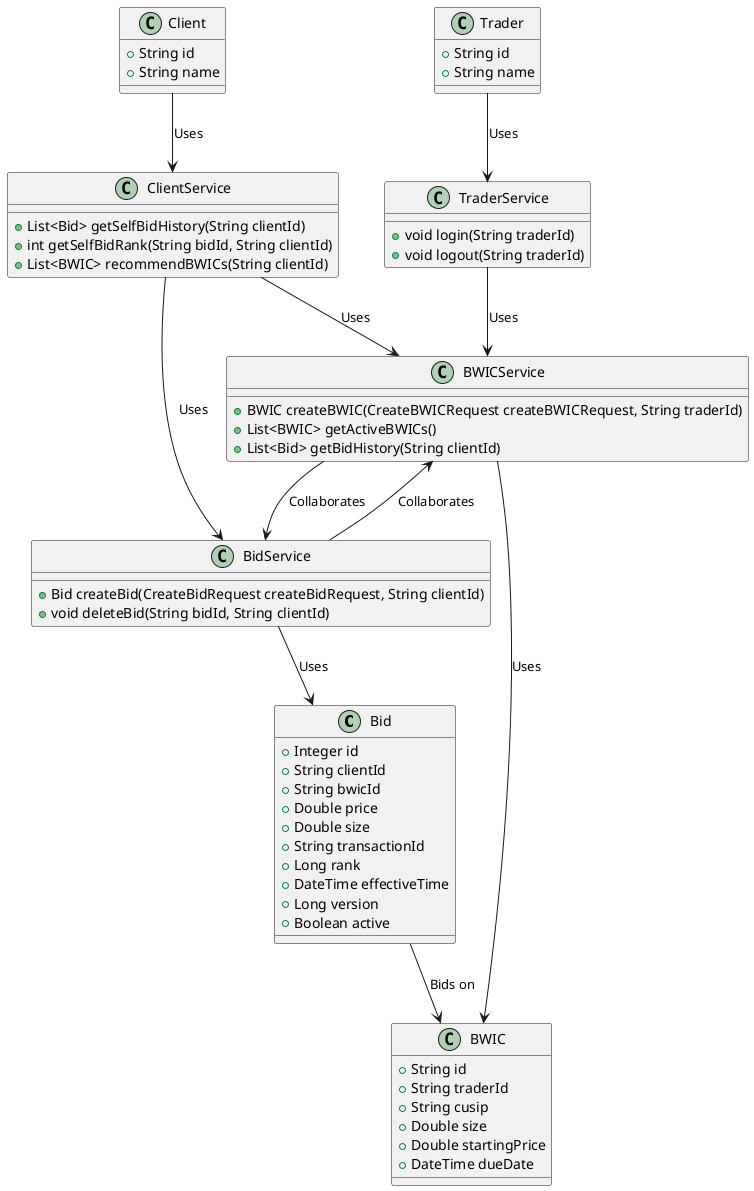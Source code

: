 @startuml
Class Bid {
  +Integer id
  +String clientId
  +String bwicId
  +Double price
  +Double size
  +String transactionId
  +Long rank
  +DateTime effectiveTime
  +Long version
  +Boolean active
}

Class BWIC {
  +String id
  +String traderId
  +String cusip
  +Double size
  +Double startingPrice
  +DateTime dueDate
}

Class BidService {
  +Bid createBid(CreateBidRequest createBidRequest, String clientId)
  +void deleteBid(String bidId, String clientId)
}

Class BWICService {
  +BWIC createBWIC(CreateBWICRequest createBWICRequest, String traderId)
  +List<BWIC> getActiveBWICs()
  +List<Bid> getBidHistory(String clientId)
}

Class Client {
  +String id
  +String name
}

Class Trader {
  +String id
  +String name
}

Class ClientService {
  +List<Bid> getSelfBidHistory(String clientId)
  +int getSelfBidRank(String bidId, String clientId)
  +List<BWIC> recommendBWICs(String clientId)
}

Class TraderService {
  +void login(String traderId)
  +void logout(String traderId)
}

BidService --> Bid : Uses
BWICService --> BWIC : Uses
BidService --> BWICService : Collaborates
BWICService --> BidService : Collaborates
Bid --> BWIC : Bids on
Client --> ClientService : Uses
Trader --> TraderService : Uses
ClientService --> BidService : Uses
ClientService --> BWICService : Uses
TraderService --> BWICService : Uses

@enduml